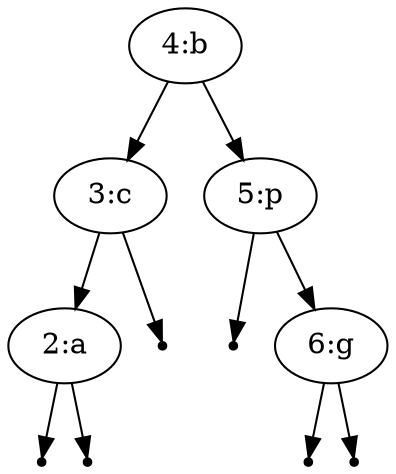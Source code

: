 digraph {
"1"[label="4:b"];
"2"[label="3:c"];
"3"[label="2:a"];
"4" [shape=point];
"5" [shape=point];
"3" -> "4";
"3" -> "5";
"6" [shape=point];
"2" -> "3";
"2" -> "6";
"7"[label="5:p"];
"8" [shape=point];
"9"[label="6:g"];
"10" [shape=point];
"11" [shape=point];
"9" -> "10";
"9" -> "11";
"7" -> "8";
"7" -> "9";
"1" -> "2";
"1" -> "7";
}